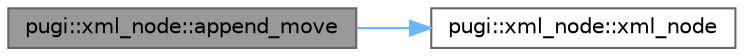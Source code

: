 digraph "pugi::xml_node::append_move"
{
 // INTERACTIVE_SVG=YES
 // LATEX_PDF_SIZE
  bgcolor="transparent";
  edge [fontname=Helvetica,fontsize=10,labelfontname=Helvetica,labelfontsize=10];
  node [fontname=Helvetica,fontsize=10,shape=box,height=0.2,width=0.4];
  rankdir="LR";
  Node1 [id="Node000001",label="pugi::xml_node::append_move",height=0.2,width=0.4,color="gray40", fillcolor="grey60", style="filled", fontcolor="black",tooltip=" "];
  Node1 -> Node2 [id="edge1_Node000001_Node000002",color="steelblue1",style="solid",tooltip=" "];
  Node2 [id="Node000002",label="pugi::xml_node::xml_node",height=0.2,width=0.4,color="grey40", fillcolor="white", style="filled",URL="$db/d65/classpugi_1_1xml__node.html#a36ec0eb8b399d71f6b55be0e181c69f9",tooltip=" "];
}
